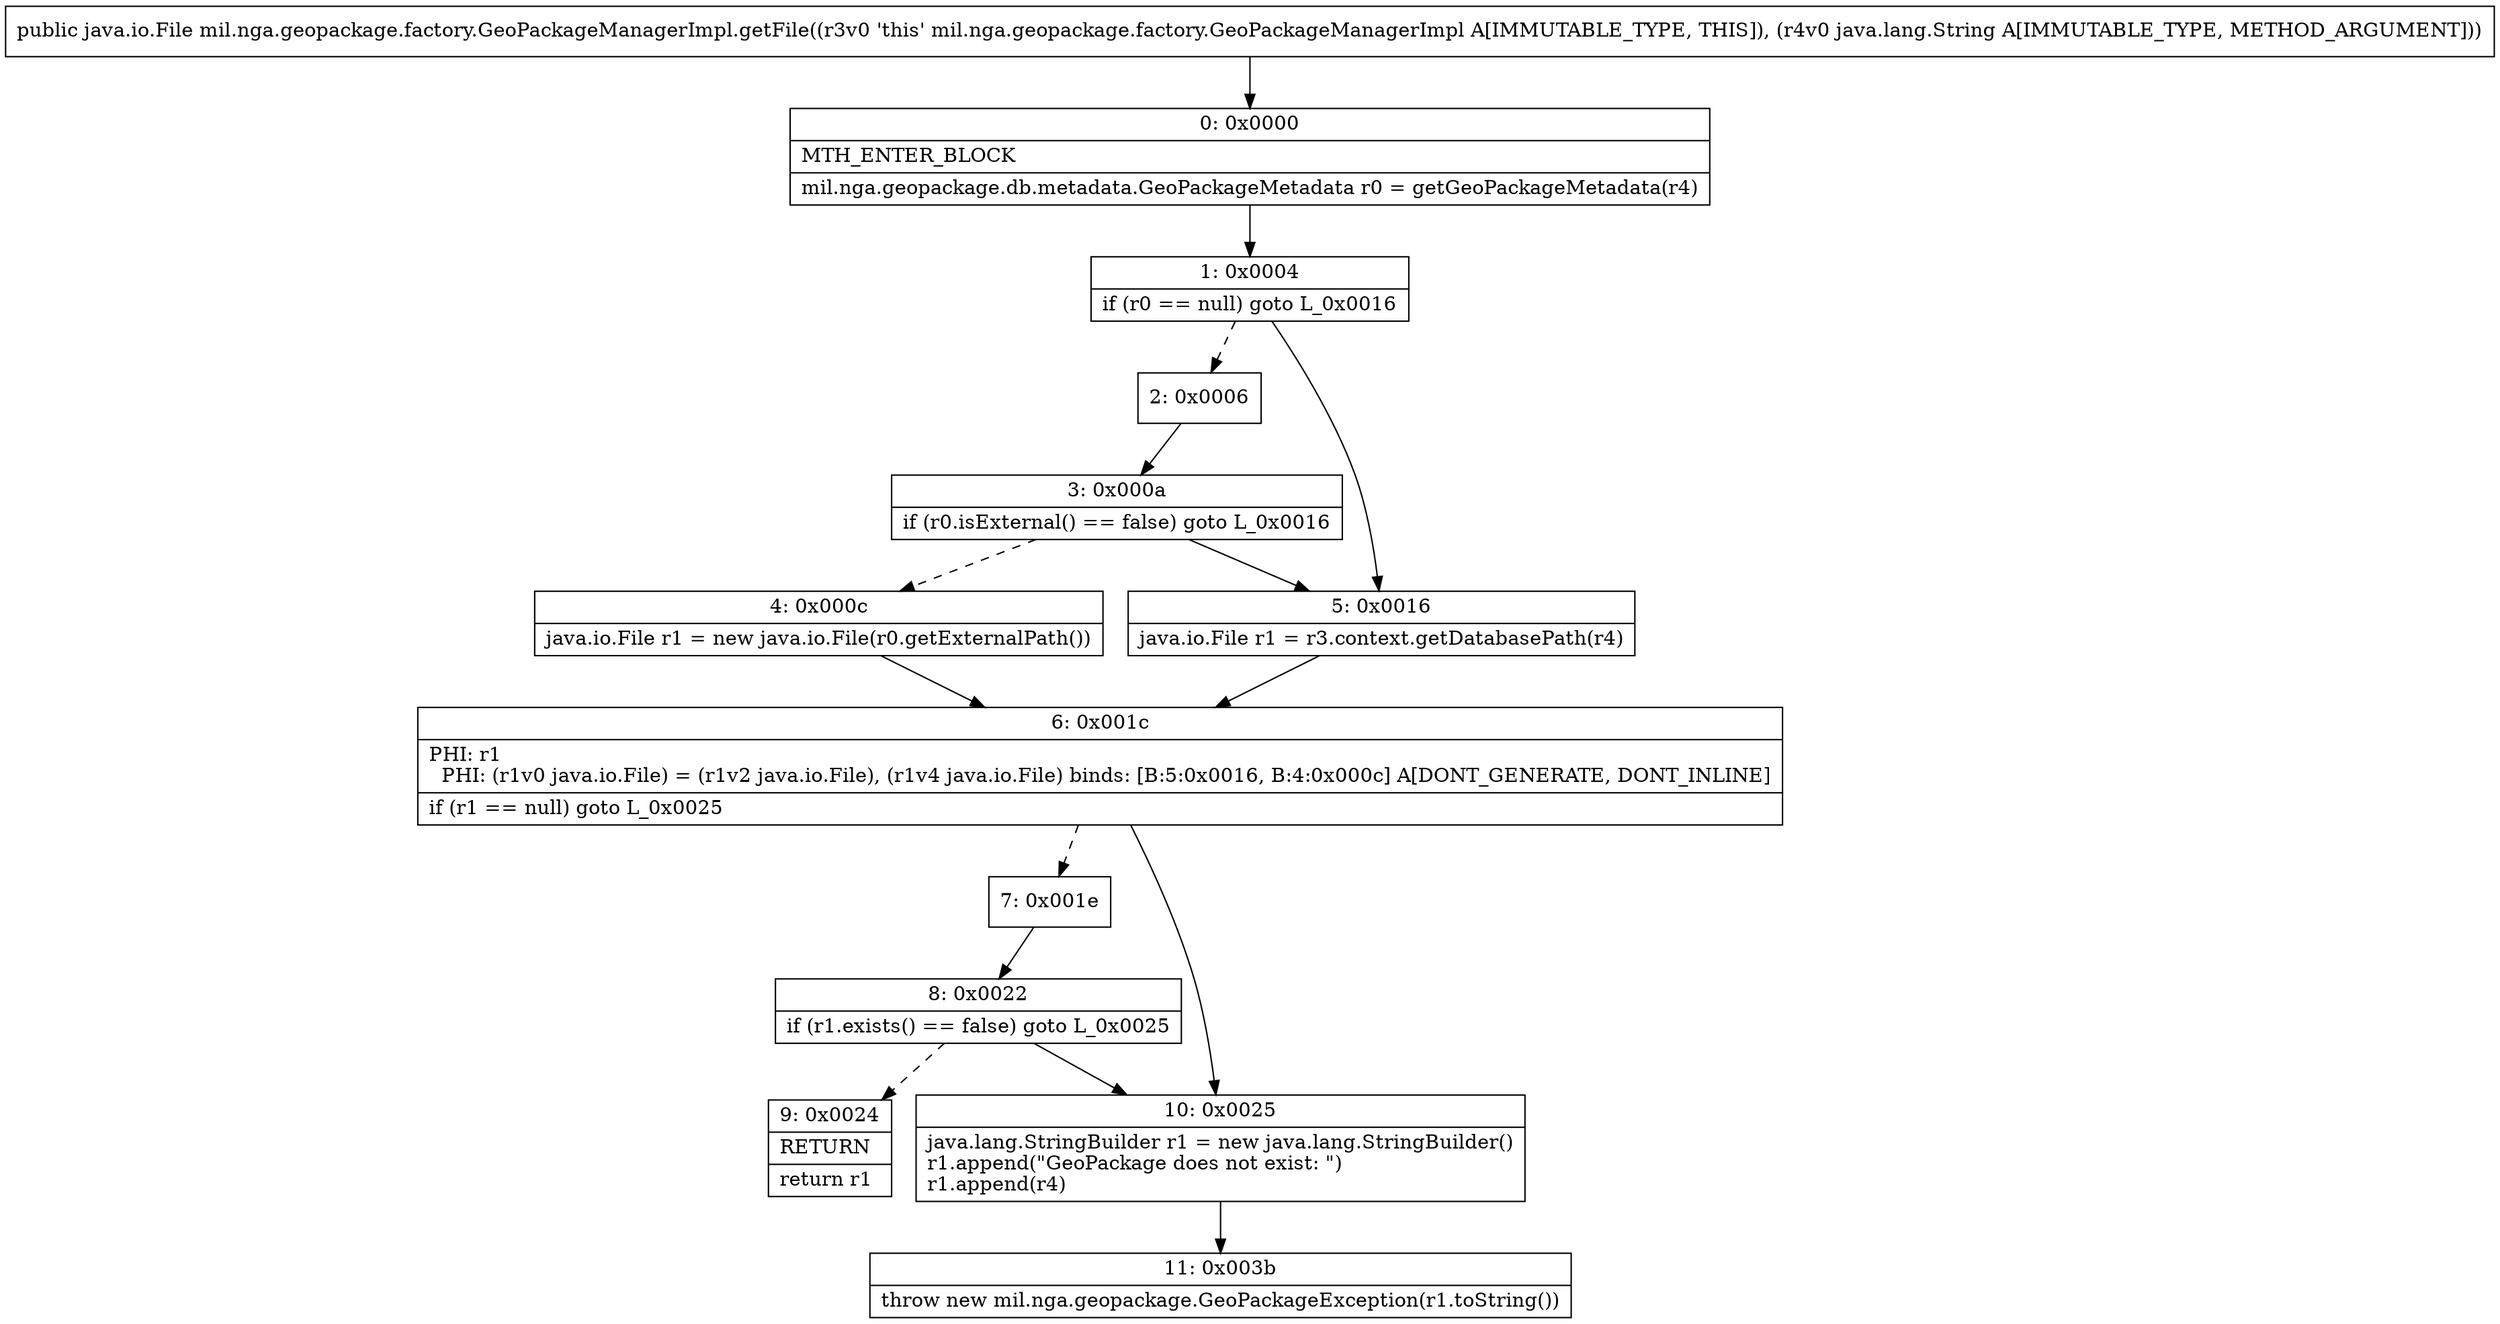 digraph "CFG formil.nga.geopackage.factory.GeoPackageManagerImpl.getFile(Ljava\/lang\/String;)Ljava\/io\/File;" {
Node_0 [shape=record,label="{0\:\ 0x0000|MTH_ENTER_BLOCK\l|mil.nga.geopackage.db.metadata.GeoPackageMetadata r0 = getGeoPackageMetadata(r4)\l}"];
Node_1 [shape=record,label="{1\:\ 0x0004|if (r0 == null) goto L_0x0016\l}"];
Node_2 [shape=record,label="{2\:\ 0x0006}"];
Node_3 [shape=record,label="{3\:\ 0x000a|if (r0.isExternal() == false) goto L_0x0016\l}"];
Node_4 [shape=record,label="{4\:\ 0x000c|java.io.File r1 = new java.io.File(r0.getExternalPath())\l}"];
Node_5 [shape=record,label="{5\:\ 0x0016|java.io.File r1 = r3.context.getDatabasePath(r4)\l}"];
Node_6 [shape=record,label="{6\:\ 0x001c|PHI: r1 \l  PHI: (r1v0 java.io.File) = (r1v2 java.io.File), (r1v4 java.io.File) binds: [B:5:0x0016, B:4:0x000c] A[DONT_GENERATE, DONT_INLINE]\l|if (r1 == null) goto L_0x0025\l}"];
Node_7 [shape=record,label="{7\:\ 0x001e}"];
Node_8 [shape=record,label="{8\:\ 0x0022|if (r1.exists() == false) goto L_0x0025\l}"];
Node_9 [shape=record,label="{9\:\ 0x0024|RETURN\l|return r1\l}"];
Node_10 [shape=record,label="{10\:\ 0x0025|java.lang.StringBuilder r1 = new java.lang.StringBuilder()\lr1.append(\"GeoPackage does not exist: \")\lr1.append(r4)\l}"];
Node_11 [shape=record,label="{11\:\ 0x003b|throw new mil.nga.geopackage.GeoPackageException(r1.toString())\l}"];
MethodNode[shape=record,label="{public java.io.File mil.nga.geopackage.factory.GeoPackageManagerImpl.getFile((r3v0 'this' mil.nga.geopackage.factory.GeoPackageManagerImpl A[IMMUTABLE_TYPE, THIS]), (r4v0 java.lang.String A[IMMUTABLE_TYPE, METHOD_ARGUMENT])) }"];
MethodNode -> Node_0;
Node_0 -> Node_1;
Node_1 -> Node_2[style=dashed];
Node_1 -> Node_5;
Node_2 -> Node_3;
Node_3 -> Node_4[style=dashed];
Node_3 -> Node_5;
Node_4 -> Node_6;
Node_5 -> Node_6;
Node_6 -> Node_7[style=dashed];
Node_6 -> Node_10;
Node_7 -> Node_8;
Node_8 -> Node_9[style=dashed];
Node_8 -> Node_10;
Node_10 -> Node_11;
}

